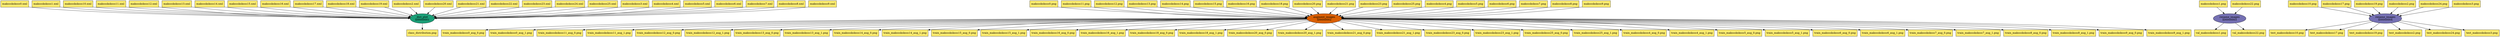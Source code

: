 digraph dag {
    ratio=fill
    node [style=filled,color="#444444",fillcolor="#ffed6f"]
    edge [arrowhead=normal,arrowsize=1.0]

    "ID0000001" [shape=ellipse,color="#000000",fillcolor="#1b9e77",label="dist_plot\nID0000001"]
    "ID0000002" [shape=ellipse,color="#000000",fillcolor="#d95f02",label="augment_images\nID0000002"]
    "ID0000003" [shape=ellipse,color="#000000",fillcolor="#7570b3",label="rename_images\nID0000003"]
    "ID0000004" [shape=ellipse,color="#000000",fillcolor="#7570b3",label="rename_images\nID0000004"]
    "class_distribution.png" [shape=rect,color="#000000",fillcolor="#ffed6f",label="class_distribution.png"]
    "maksssksksss0.png" [shape=rect,color="#000000",fillcolor="#ffed6f",label="maksssksksss0.png"]
    "maksssksksss0.xml" [shape=rect,color="#000000",fillcolor="#ffed6f",label="maksssksksss0.xml"]
    "maksssksksss1.png" [shape=rect,color="#000000",fillcolor="#ffed6f",label="maksssksksss1.png"]
    "maksssksksss1.xml" [shape=rect,color="#000000",fillcolor="#ffed6f",label="maksssksksss1.xml"]
    "maksssksksss10.png" [shape=rect,color="#000000",fillcolor="#ffed6f",label="maksssksksss10.png"]
    "maksssksksss10.xml" [shape=rect,color="#000000",fillcolor="#ffed6f",label="maksssksksss10.xml"]
    "maksssksksss11.png" [shape=rect,color="#000000",fillcolor="#ffed6f",label="maksssksksss11.png"]
    "maksssksksss11.xml" [shape=rect,color="#000000",fillcolor="#ffed6f",label="maksssksksss11.xml"]
    "maksssksksss12.png" [shape=rect,color="#000000",fillcolor="#ffed6f",label="maksssksksss12.png"]
    "maksssksksss12.xml" [shape=rect,color="#000000",fillcolor="#ffed6f",label="maksssksksss12.xml"]
    "maksssksksss13.png" [shape=rect,color="#000000",fillcolor="#ffed6f",label="maksssksksss13.png"]
    "maksssksksss13.xml" [shape=rect,color="#000000",fillcolor="#ffed6f",label="maksssksksss13.xml"]
    "maksssksksss14.png" [shape=rect,color="#000000",fillcolor="#ffed6f",label="maksssksksss14.png"]
    "maksssksksss14.xml" [shape=rect,color="#000000",fillcolor="#ffed6f",label="maksssksksss14.xml"]
    "maksssksksss15.png" [shape=rect,color="#000000",fillcolor="#ffed6f",label="maksssksksss15.png"]
    "maksssksksss15.xml" [shape=rect,color="#000000",fillcolor="#ffed6f",label="maksssksksss15.xml"]
    "maksssksksss16.png" [shape=rect,color="#000000",fillcolor="#ffed6f",label="maksssksksss16.png"]
    "maksssksksss16.xml" [shape=rect,color="#000000",fillcolor="#ffed6f",label="maksssksksss16.xml"]
    "maksssksksss17.png" [shape=rect,color="#000000",fillcolor="#ffed6f",label="maksssksksss17.png"]
    "maksssksksss17.xml" [shape=rect,color="#000000",fillcolor="#ffed6f",label="maksssksksss17.xml"]
    "maksssksksss18.png" [shape=rect,color="#000000",fillcolor="#ffed6f",label="maksssksksss18.png"]
    "maksssksksss18.xml" [shape=rect,color="#000000",fillcolor="#ffed6f",label="maksssksksss18.xml"]
    "maksssksksss19.png" [shape=rect,color="#000000",fillcolor="#ffed6f",label="maksssksksss19.png"]
    "maksssksksss19.xml" [shape=rect,color="#000000",fillcolor="#ffed6f",label="maksssksksss19.xml"]
    "maksssksksss2.png" [shape=rect,color="#000000",fillcolor="#ffed6f",label="maksssksksss2.png"]
    "maksssksksss2.xml" [shape=rect,color="#000000",fillcolor="#ffed6f",label="maksssksksss2.xml"]
    "maksssksksss20.png" [shape=rect,color="#000000",fillcolor="#ffed6f",label="maksssksksss20.png"]
    "maksssksksss20.xml" [shape=rect,color="#000000",fillcolor="#ffed6f",label="maksssksksss20.xml"]
    "maksssksksss21.png" [shape=rect,color="#000000",fillcolor="#ffed6f",label="maksssksksss21.png"]
    "maksssksksss21.xml" [shape=rect,color="#000000",fillcolor="#ffed6f",label="maksssksksss21.xml"]
    "maksssksksss22.png" [shape=rect,color="#000000",fillcolor="#ffed6f",label="maksssksksss22.png"]
    "maksssksksss22.xml" [shape=rect,color="#000000",fillcolor="#ffed6f",label="maksssksksss22.xml"]
    "maksssksksss23.png" [shape=rect,color="#000000",fillcolor="#ffed6f",label="maksssksksss23.png"]
    "maksssksksss23.xml" [shape=rect,color="#000000",fillcolor="#ffed6f",label="maksssksksss23.xml"]
    "maksssksksss24.png" [shape=rect,color="#000000",fillcolor="#ffed6f",label="maksssksksss24.png"]
    "maksssksksss24.xml" [shape=rect,color="#000000",fillcolor="#ffed6f",label="maksssksksss24.xml"]
    "maksssksksss25.png" [shape=rect,color="#000000",fillcolor="#ffed6f",label="maksssksksss25.png"]
    "maksssksksss25.xml" [shape=rect,color="#000000",fillcolor="#ffed6f",label="maksssksksss25.xml"]
    "maksssksksss3.png" [shape=rect,color="#000000",fillcolor="#ffed6f",label="maksssksksss3.png"]
    "maksssksksss3.xml" [shape=rect,color="#000000",fillcolor="#ffed6f",label="maksssksksss3.xml"]
    "maksssksksss4.png" [shape=rect,color="#000000",fillcolor="#ffed6f",label="maksssksksss4.png"]
    "maksssksksss4.xml" [shape=rect,color="#000000",fillcolor="#ffed6f",label="maksssksksss4.xml"]
    "maksssksksss5.png" [shape=rect,color="#000000",fillcolor="#ffed6f",label="maksssksksss5.png"]
    "maksssksksss5.xml" [shape=rect,color="#000000",fillcolor="#ffed6f",label="maksssksksss5.xml"]
    "maksssksksss6.png" [shape=rect,color="#000000",fillcolor="#ffed6f",label="maksssksksss6.png"]
    "maksssksksss6.xml" [shape=rect,color="#000000",fillcolor="#ffed6f",label="maksssksksss6.xml"]
    "maksssksksss7.png" [shape=rect,color="#000000",fillcolor="#ffed6f",label="maksssksksss7.png"]
    "maksssksksss7.xml" [shape=rect,color="#000000",fillcolor="#ffed6f",label="maksssksksss7.xml"]
    "maksssksksss8.png" [shape=rect,color="#000000",fillcolor="#ffed6f",label="maksssksksss8.png"]
    "maksssksksss8.xml" [shape=rect,color="#000000",fillcolor="#ffed6f",label="maksssksksss8.xml"]
    "maksssksksss9.png" [shape=rect,color="#000000",fillcolor="#ffed6f",label="maksssksksss9.png"]
    "maksssksksss9.xml" [shape=rect,color="#000000",fillcolor="#ffed6f",label="maksssksksss9.xml"]
    "test_maksssksksss10.png" [shape=rect,color="#000000",fillcolor="#ffed6f",label="test_maksssksksss10.png"]
    "test_maksssksksss17.png" [shape=rect,color="#000000",fillcolor="#ffed6f",label="test_maksssksksss17.png"]
    "test_maksssksksss19.png" [shape=rect,color="#000000",fillcolor="#ffed6f",label="test_maksssksksss19.png"]
    "test_maksssksksss2.png" [shape=rect,color="#000000",fillcolor="#ffed6f",label="test_maksssksksss2.png"]
    "test_maksssksksss24.png" [shape=rect,color="#000000",fillcolor="#ffed6f",label="test_maksssksksss24.png"]
    "test_maksssksksss3.png" [shape=rect,color="#000000",fillcolor="#ffed6f",label="test_maksssksksss3.png"]
    "train_maksssksksss0_aug_0.png" [shape=rect,color="#000000",fillcolor="#ffed6f",label="train_maksssksksss0_aug_0.png"]
    "train_maksssksksss0_aug_1.png" [shape=rect,color="#000000",fillcolor="#ffed6f",label="train_maksssksksss0_aug_1.png"]
    "train_maksssksksss11_aug_0.png" [shape=rect,color="#000000",fillcolor="#ffed6f",label="train_maksssksksss11_aug_0.png"]
    "train_maksssksksss11_aug_1.png" [shape=rect,color="#000000",fillcolor="#ffed6f",label="train_maksssksksss11_aug_1.png"]
    "train_maksssksksss12_aug_0.png" [shape=rect,color="#000000",fillcolor="#ffed6f",label="train_maksssksksss12_aug_0.png"]
    "train_maksssksksss12_aug_1.png" [shape=rect,color="#000000",fillcolor="#ffed6f",label="train_maksssksksss12_aug_1.png"]
    "train_maksssksksss13_aug_0.png" [shape=rect,color="#000000",fillcolor="#ffed6f",label="train_maksssksksss13_aug_0.png"]
    "train_maksssksksss13_aug_1.png" [shape=rect,color="#000000",fillcolor="#ffed6f",label="train_maksssksksss13_aug_1.png"]
    "train_maksssksksss14_aug_0.png" [shape=rect,color="#000000",fillcolor="#ffed6f",label="train_maksssksksss14_aug_0.png"]
    "train_maksssksksss14_aug_1.png" [shape=rect,color="#000000",fillcolor="#ffed6f",label="train_maksssksksss14_aug_1.png"]
    "train_maksssksksss15_aug_0.png" [shape=rect,color="#000000",fillcolor="#ffed6f",label="train_maksssksksss15_aug_0.png"]
    "train_maksssksksss15_aug_1.png" [shape=rect,color="#000000",fillcolor="#ffed6f",label="train_maksssksksss15_aug_1.png"]
    "train_maksssksksss16_aug_0.png" [shape=rect,color="#000000",fillcolor="#ffed6f",label="train_maksssksksss16_aug_0.png"]
    "train_maksssksksss16_aug_1.png" [shape=rect,color="#000000",fillcolor="#ffed6f",label="train_maksssksksss16_aug_1.png"]
    "train_maksssksksss18_aug_0.png" [shape=rect,color="#000000",fillcolor="#ffed6f",label="train_maksssksksss18_aug_0.png"]
    "train_maksssksksss18_aug_1.png" [shape=rect,color="#000000",fillcolor="#ffed6f",label="train_maksssksksss18_aug_1.png"]
    "train_maksssksksss20_aug_0.png" [shape=rect,color="#000000",fillcolor="#ffed6f",label="train_maksssksksss20_aug_0.png"]
    "train_maksssksksss20_aug_1.png" [shape=rect,color="#000000",fillcolor="#ffed6f",label="train_maksssksksss20_aug_1.png"]
    "train_maksssksksss21_aug_0.png" [shape=rect,color="#000000",fillcolor="#ffed6f",label="train_maksssksksss21_aug_0.png"]
    "train_maksssksksss21_aug_1.png" [shape=rect,color="#000000",fillcolor="#ffed6f",label="train_maksssksksss21_aug_1.png"]
    "train_maksssksksss23_aug_0.png" [shape=rect,color="#000000",fillcolor="#ffed6f",label="train_maksssksksss23_aug_0.png"]
    "train_maksssksksss23_aug_1.png" [shape=rect,color="#000000",fillcolor="#ffed6f",label="train_maksssksksss23_aug_1.png"]
    "train_maksssksksss25_aug_0.png" [shape=rect,color="#000000",fillcolor="#ffed6f",label="train_maksssksksss25_aug_0.png"]
    "train_maksssksksss25_aug_1.png" [shape=rect,color="#000000",fillcolor="#ffed6f",label="train_maksssksksss25_aug_1.png"]
    "train_maksssksksss4_aug_0.png" [shape=rect,color="#000000",fillcolor="#ffed6f",label="train_maksssksksss4_aug_0.png"]
    "train_maksssksksss4_aug_1.png" [shape=rect,color="#000000",fillcolor="#ffed6f",label="train_maksssksksss4_aug_1.png"]
    "train_maksssksksss5_aug_0.png" [shape=rect,color="#000000",fillcolor="#ffed6f",label="train_maksssksksss5_aug_0.png"]
    "train_maksssksksss5_aug_1.png" [shape=rect,color="#000000",fillcolor="#ffed6f",label="train_maksssksksss5_aug_1.png"]
    "train_maksssksksss6_aug_0.png" [shape=rect,color="#000000",fillcolor="#ffed6f",label="train_maksssksksss6_aug_0.png"]
    "train_maksssksksss6_aug_1.png" [shape=rect,color="#000000",fillcolor="#ffed6f",label="train_maksssksksss6_aug_1.png"]
    "train_maksssksksss7_aug_0.png" [shape=rect,color="#000000",fillcolor="#ffed6f",label="train_maksssksksss7_aug_0.png"]
    "train_maksssksksss7_aug_1.png" [shape=rect,color="#000000",fillcolor="#ffed6f",label="train_maksssksksss7_aug_1.png"]
    "train_maksssksksss8_aug_0.png" [shape=rect,color="#000000",fillcolor="#ffed6f",label="train_maksssksksss8_aug_0.png"]
    "train_maksssksksss8_aug_1.png" [shape=rect,color="#000000",fillcolor="#ffed6f",label="train_maksssksksss8_aug_1.png"]
    "train_maksssksksss9_aug_0.png" [shape=rect,color="#000000",fillcolor="#ffed6f",label="train_maksssksksss9_aug_0.png"]
    "train_maksssksksss9_aug_1.png" [shape=rect,color="#000000",fillcolor="#ffed6f",label="train_maksssksksss9_aug_1.png"]
    "val_maksssksksss1.png" [shape=rect,color="#000000",fillcolor="#ffed6f",label="val_maksssksksss1.png"]
    "val_maksssksksss22.png" [shape=rect,color="#000000",fillcolor="#ffed6f",label="val_maksssksksss22.png"]
    "ID0000001" -> "class_distribution.png" [color="#000000"]
    "ID0000002" -> "train_maksssksksss16_aug_0.png" [color="#000000"]
    "ID0000002" -> "train_maksssksksss7_aug_0.png" [color="#000000"]
    "ID0000002" -> "train_maksssksksss14_aug_1.png" [color="#000000"]
    "ID0000002" -> "train_maksssksksss16_aug_1.png" [color="#000000"]
    "ID0000002" -> "train_maksssksksss8_aug_0.png" [color="#000000"]
    "ID0000002" -> "train_maksssksksss21_aug_0.png" [color="#000000"]
    "ID0000002" -> "train_maksssksksss15_aug_0.png" [color="#000000"]
    "ID0000002" -> "train_maksssksksss12_aug_1.png" [color="#000000"]
    "ID0000002" -> "train_maksssksksss11_aug_1.png" [color="#000000"]
    "ID0000002" -> "train_maksssksksss21_aug_1.png" [color="#000000"]
    "ID0000002" -> "train_maksssksksss18_aug_1.png" [color="#000000"]
    "ID0000002" -> "train_maksssksksss15_aug_1.png" [color="#000000"]
    "ID0000002" -> "train_maksssksksss25_aug_0.png" [color="#000000"]
    "ID0000002" -> "train_maksssksksss9_aug_0.png" [color="#000000"]
    "ID0000002" -> "train_maksssksksss25_aug_1.png" [color="#000000"]
    "ID0000002" -> "train_maksssksksss18_aug_0.png" [color="#000000"]
    "ID0000002" -> "train_maksssksksss11_aug_0.png" [color="#000000"]
    "ID0000002" -> "train_maksssksksss20_aug_0.png" [color="#000000"]
    "ID0000002" -> "train_maksssksksss9_aug_1.png" [color="#000000"]
    "ID0000002" -> "train_maksssksksss0_aug_0.png" [color="#000000"]
    "ID0000002" -> "train_maksssksksss13_aug_1.png" [color="#000000"]
    "ID0000002" -> "train_maksssksksss13_aug_0.png" [color="#000000"]
    "ID0000002" -> "train_maksssksksss6_aug_0.png" [color="#000000"]
    "ID0000002" -> "train_maksssksksss23_aug_0.png" [color="#000000"]
    "ID0000002" -> "train_maksssksksss5_aug_0.png" [color="#000000"]
    "ID0000002" -> "train_maksssksksss0_aug_1.png" [color="#000000"]
    "ID0000002" -> "train_maksssksksss5_aug_1.png" [color="#000000"]
    "ID0000002" -> "train_maksssksksss4_aug_0.png" [color="#000000"]
    "ID0000002" -> "train_maksssksksss23_aug_1.png" [color="#000000"]
    "ID0000002" -> "train_maksssksksss12_aug_0.png" [color="#000000"]
    "ID0000002" -> "train_maksssksksss4_aug_1.png" [color="#000000"]
    "ID0000002" -> "train_maksssksksss7_aug_1.png" [color="#000000"]
    "ID0000002" -> "train_maksssksksss14_aug_0.png" [color="#000000"]
    "ID0000002" -> "train_maksssksksss6_aug_1.png" [color="#000000"]
    "ID0000002" -> "train_maksssksksss8_aug_1.png" [color="#000000"]
    "ID0000002" -> "train_maksssksksss20_aug_1.png" [color="#000000"]
    "ID0000003" -> "val_maksssksksss1.png" [color="#000000"]
    "ID0000003" -> "val_maksssksksss22.png" [color="#000000"]
    "ID0000004" -> "test_maksssksksss24.png" [color="#000000"]
    "ID0000004" -> "test_maksssksksss17.png" [color="#000000"]
    "ID0000004" -> "test_maksssksksss10.png" [color="#000000"]
    "ID0000004" -> "test_maksssksksss3.png" [color="#000000"]
    "ID0000004" -> "test_maksssksksss2.png" [color="#000000"]
    "ID0000004" -> "test_maksssksksss19.png" [color="#000000"]
    "maksssksksss0.png" -> "ID0000002" [color="#000000"]
    "maksssksksss0.xml" -> "ID0000001" [color="#000000"]
    "maksssksksss1.png" -> "ID0000003" [color="#000000"]
    "maksssksksss1.xml" -> "ID0000001" [color="#000000"]
    "maksssksksss10.png" -> "ID0000004" [color="#000000"]
    "maksssksksss10.xml" -> "ID0000001" [color="#000000"]
    "maksssksksss11.png" -> "ID0000002" [color="#000000"]
    "maksssksksss11.xml" -> "ID0000001" [color="#000000"]
    "maksssksksss12.png" -> "ID0000002" [color="#000000"]
    "maksssksksss12.xml" -> "ID0000001" [color="#000000"]
    "maksssksksss13.png" -> "ID0000002" [color="#000000"]
    "maksssksksss13.xml" -> "ID0000001" [color="#000000"]
    "maksssksksss14.png" -> "ID0000002" [color="#000000"]
    "maksssksksss14.xml" -> "ID0000001" [color="#000000"]
    "maksssksksss15.png" -> "ID0000002" [color="#000000"]
    "maksssksksss15.xml" -> "ID0000001" [color="#000000"]
    "maksssksksss16.png" -> "ID0000002" [color="#000000"]
    "maksssksksss16.xml" -> "ID0000001" [color="#000000"]
    "maksssksksss17.png" -> "ID0000004" [color="#000000"]
    "maksssksksss17.xml" -> "ID0000001" [color="#000000"]
    "maksssksksss18.png" -> "ID0000002" [color="#000000"]
    "maksssksksss18.xml" -> "ID0000001" [color="#000000"]
    "maksssksksss19.png" -> "ID0000004" [color="#000000"]
    "maksssksksss19.xml" -> "ID0000001" [color="#000000"]
    "maksssksksss2.png" -> "ID0000004" [color="#000000"]
    "maksssksksss2.xml" -> "ID0000001" [color="#000000"]
    "maksssksksss20.png" -> "ID0000002" [color="#000000"]
    "maksssksksss20.xml" -> "ID0000001" [color="#000000"]
    "maksssksksss21.png" -> "ID0000002" [color="#000000"]
    "maksssksksss21.xml" -> "ID0000001" [color="#000000"]
    "maksssksksss22.png" -> "ID0000003" [color="#000000"]
    "maksssksksss22.xml" -> "ID0000001" [color="#000000"]
    "maksssksksss23.png" -> "ID0000002" [color="#000000"]
    "maksssksksss23.xml" -> "ID0000001" [color="#000000"]
    "maksssksksss24.png" -> "ID0000004" [color="#000000"]
    "maksssksksss24.xml" -> "ID0000001" [color="#000000"]
    "maksssksksss25.png" -> "ID0000002" [color="#000000"]
    "maksssksksss25.xml" -> "ID0000001" [color="#000000"]
    "maksssksksss3.png" -> "ID0000004" [color="#000000"]
    "maksssksksss3.xml" -> "ID0000001" [color="#000000"]
    "maksssksksss4.png" -> "ID0000002" [color="#000000"]
    "maksssksksss4.xml" -> "ID0000001" [color="#000000"]
    "maksssksksss5.png" -> "ID0000002" [color="#000000"]
    "maksssksksss5.xml" -> "ID0000001" [color="#000000"]
    "maksssksksss6.png" -> "ID0000002" [color="#000000"]
    "maksssksksss6.xml" -> "ID0000001" [color="#000000"]
    "maksssksksss7.png" -> "ID0000002" [color="#000000"]
    "maksssksksss7.xml" -> "ID0000001" [color="#000000"]
    "maksssksksss8.png" -> "ID0000002" [color="#000000"]
    "maksssksksss8.xml" -> "ID0000001" [color="#000000"]
    "maksssksksss9.png" -> "ID0000002" [color="#000000"]
    "maksssksksss9.xml" -> "ID0000001" [color="#000000"]
}
